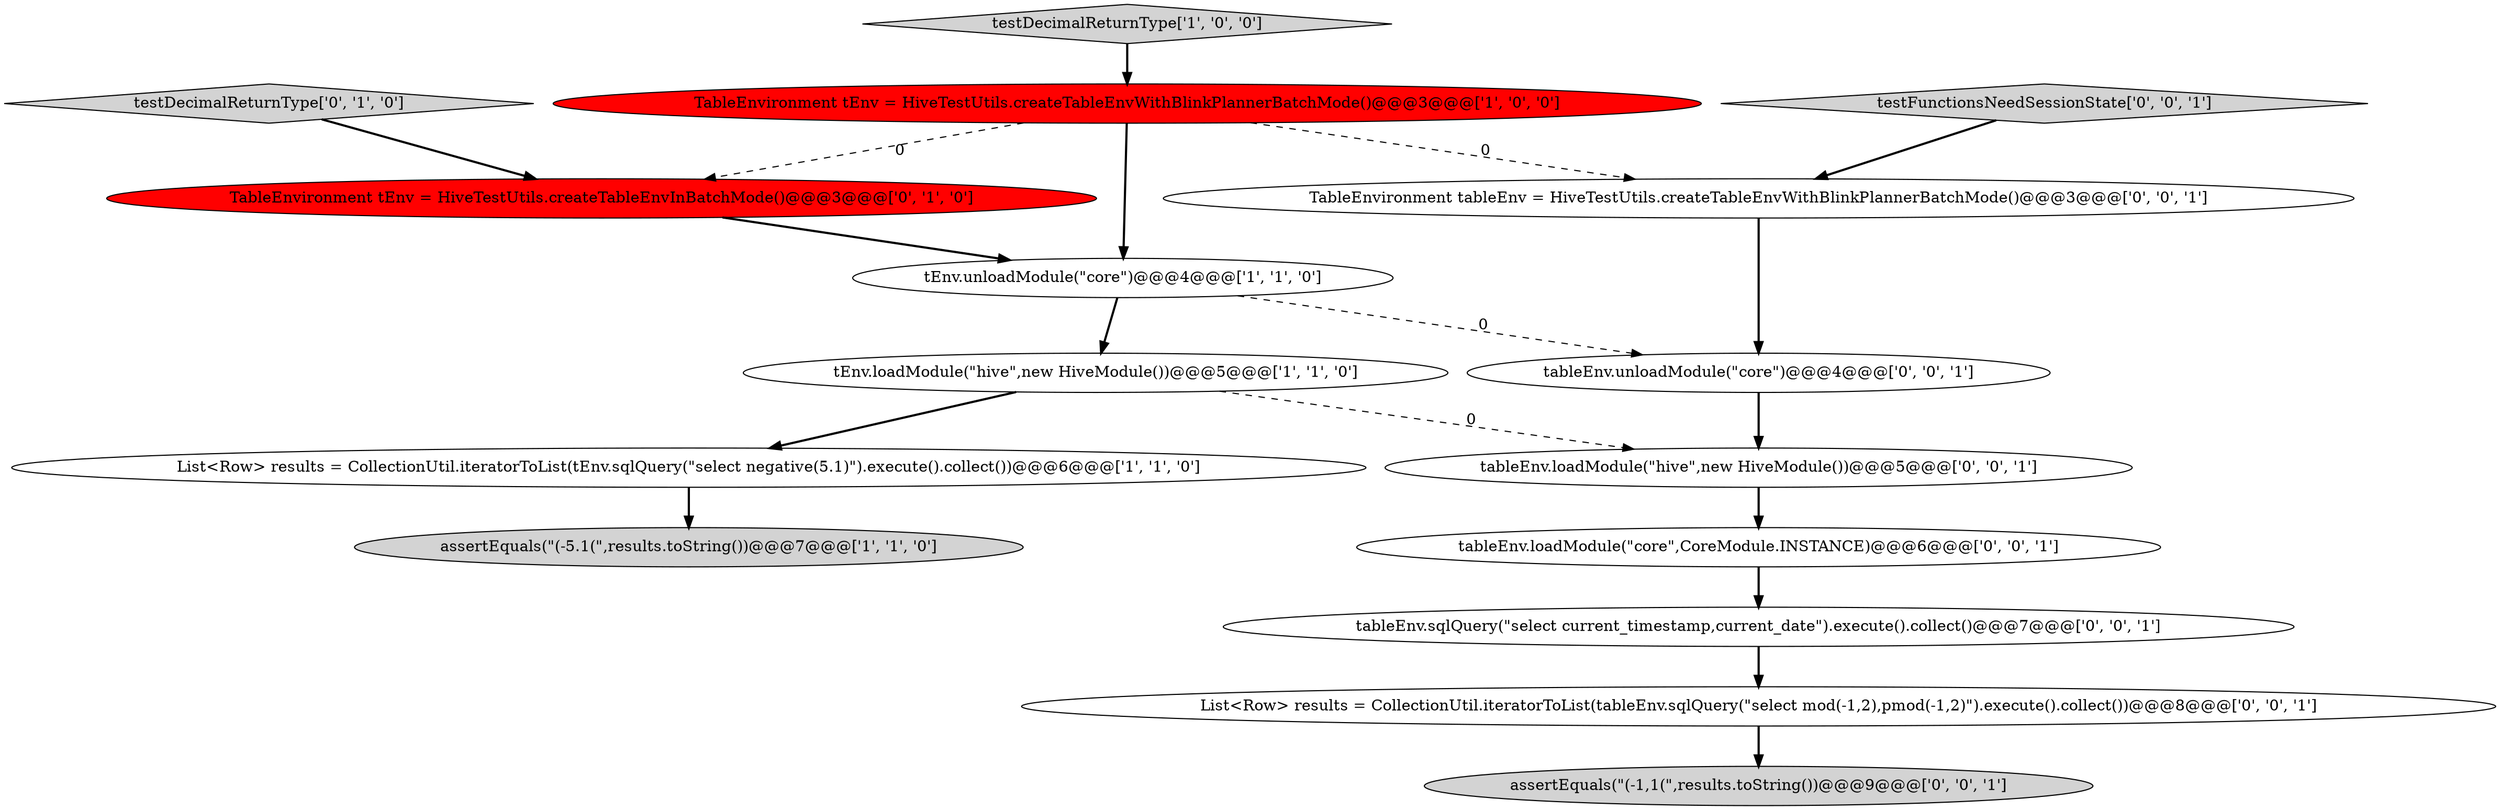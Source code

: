 digraph {
6 [style = filled, label = "testDecimalReturnType['0', '1', '0']", fillcolor = lightgray, shape = diamond image = "AAA0AAABBB2BBB"];
12 [style = filled, label = "tableEnv.loadModule(\"hive\",new HiveModule())@@@5@@@['0', '0', '1']", fillcolor = white, shape = ellipse image = "AAA0AAABBB3BBB"];
10 [style = filled, label = "testFunctionsNeedSessionState['0', '0', '1']", fillcolor = lightgray, shape = diamond image = "AAA0AAABBB3BBB"];
15 [style = filled, label = "tableEnv.sqlQuery(\"select current_timestamp,current_date\").execute().collect()@@@7@@@['0', '0', '1']", fillcolor = white, shape = ellipse image = "AAA0AAABBB3BBB"];
8 [style = filled, label = "TableEnvironment tableEnv = HiveTestUtils.createTableEnvWithBlinkPlannerBatchMode()@@@3@@@['0', '0', '1']", fillcolor = white, shape = ellipse image = "AAA0AAABBB3BBB"];
9 [style = filled, label = "assertEquals(\"(-1,1(\",results.toString())@@@9@@@['0', '0', '1']", fillcolor = lightgray, shape = ellipse image = "AAA0AAABBB3BBB"];
3 [style = filled, label = "testDecimalReturnType['1', '0', '0']", fillcolor = lightgray, shape = diamond image = "AAA0AAABBB1BBB"];
13 [style = filled, label = "List<Row> results = CollectionUtil.iteratorToList(tableEnv.sqlQuery(\"select mod(-1,2),pmod(-1,2)\").execute().collect())@@@8@@@['0', '0', '1']", fillcolor = white, shape = ellipse image = "AAA0AAABBB3BBB"];
2 [style = filled, label = "assertEquals(\"(-5.1(\",results.toString())@@@7@@@['1', '1', '0']", fillcolor = lightgray, shape = ellipse image = "AAA0AAABBB1BBB"];
7 [style = filled, label = "TableEnvironment tEnv = HiveTestUtils.createTableEnvInBatchMode()@@@3@@@['0', '1', '0']", fillcolor = red, shape = ellipse image = "AAA1AAABBB2BBB"];
5 [style = filled, label = "tEnv.unloadModule(\"core\")@@@4@@@['1', '1', '0']", fillcolor = white, shape = ellipse image = "AAA0AAABBB1BBB"];
4 [style = filled, label = "tEnv.loadModule(\"hive\",new HiveModule())@@@5@@@['1', '1', '0']", fillcolor = white, shape = ellipse image = "AAA0AAABBB1BBB"];
1 [style = filled, label = "TableEnvironment tEnv = HiveTestUtils.createTableEnvWithBlinkPlannerBatchMode()@@@3@@@['1', '0', '0']", fillcolor = red, shape = ellipse image = "AAA1AAABBB1BBB"];
11 [style = filled, label = "tableEnv.unloadModule(\"core\")@@@4@@@['0', '0', '1']", fillcolor = white, shape = ellipse image = "AAA0AAABBB3BBB"];
0 [style = filled, label = "List<Row> results = CollectionUtil.iteratorToList(tEnv.sqlQuery(\"select negative(5.1)\").execute().collect())@@@6@@@['1', '1', '0']", fillcolor = white, shape = ellipse image = "AAA0AAABBB1BBB"];
14 [style = filled, label = "tableEnv.loadModule(\"core\",CoreModule.INSTANCE)@@@6@@@['0', '0', '1']", fillcolor = white, shape = ellipse image = "AAA0AAABBB3BBB"];
1->5 [style = bold, label=""];
12->14 [style = bold, label=""];
1->8 [style = dashed, label="0"];
14->15 [style = bold, label=""];
7->5 [style = bold, label=""];
11->12 [style = bold, label=""];
15->13 [style = bold, label=""];
13->9 [style = bold, label=""];
4->12 [style = dashed, label="0"];
1->7 [style = dashed, label="0"];
6->7 [style = bold, label=""];
3->1 [style = bold, label=""];
10->8 [style = bold, label=""];
5->11 [style = dashed, label="0"];
8->11 [style = bold, label=""];
5->4 [style = bold, label=""];
4->0 [style = bold, label=""];
0->2 [style = bold, label=""];
}
